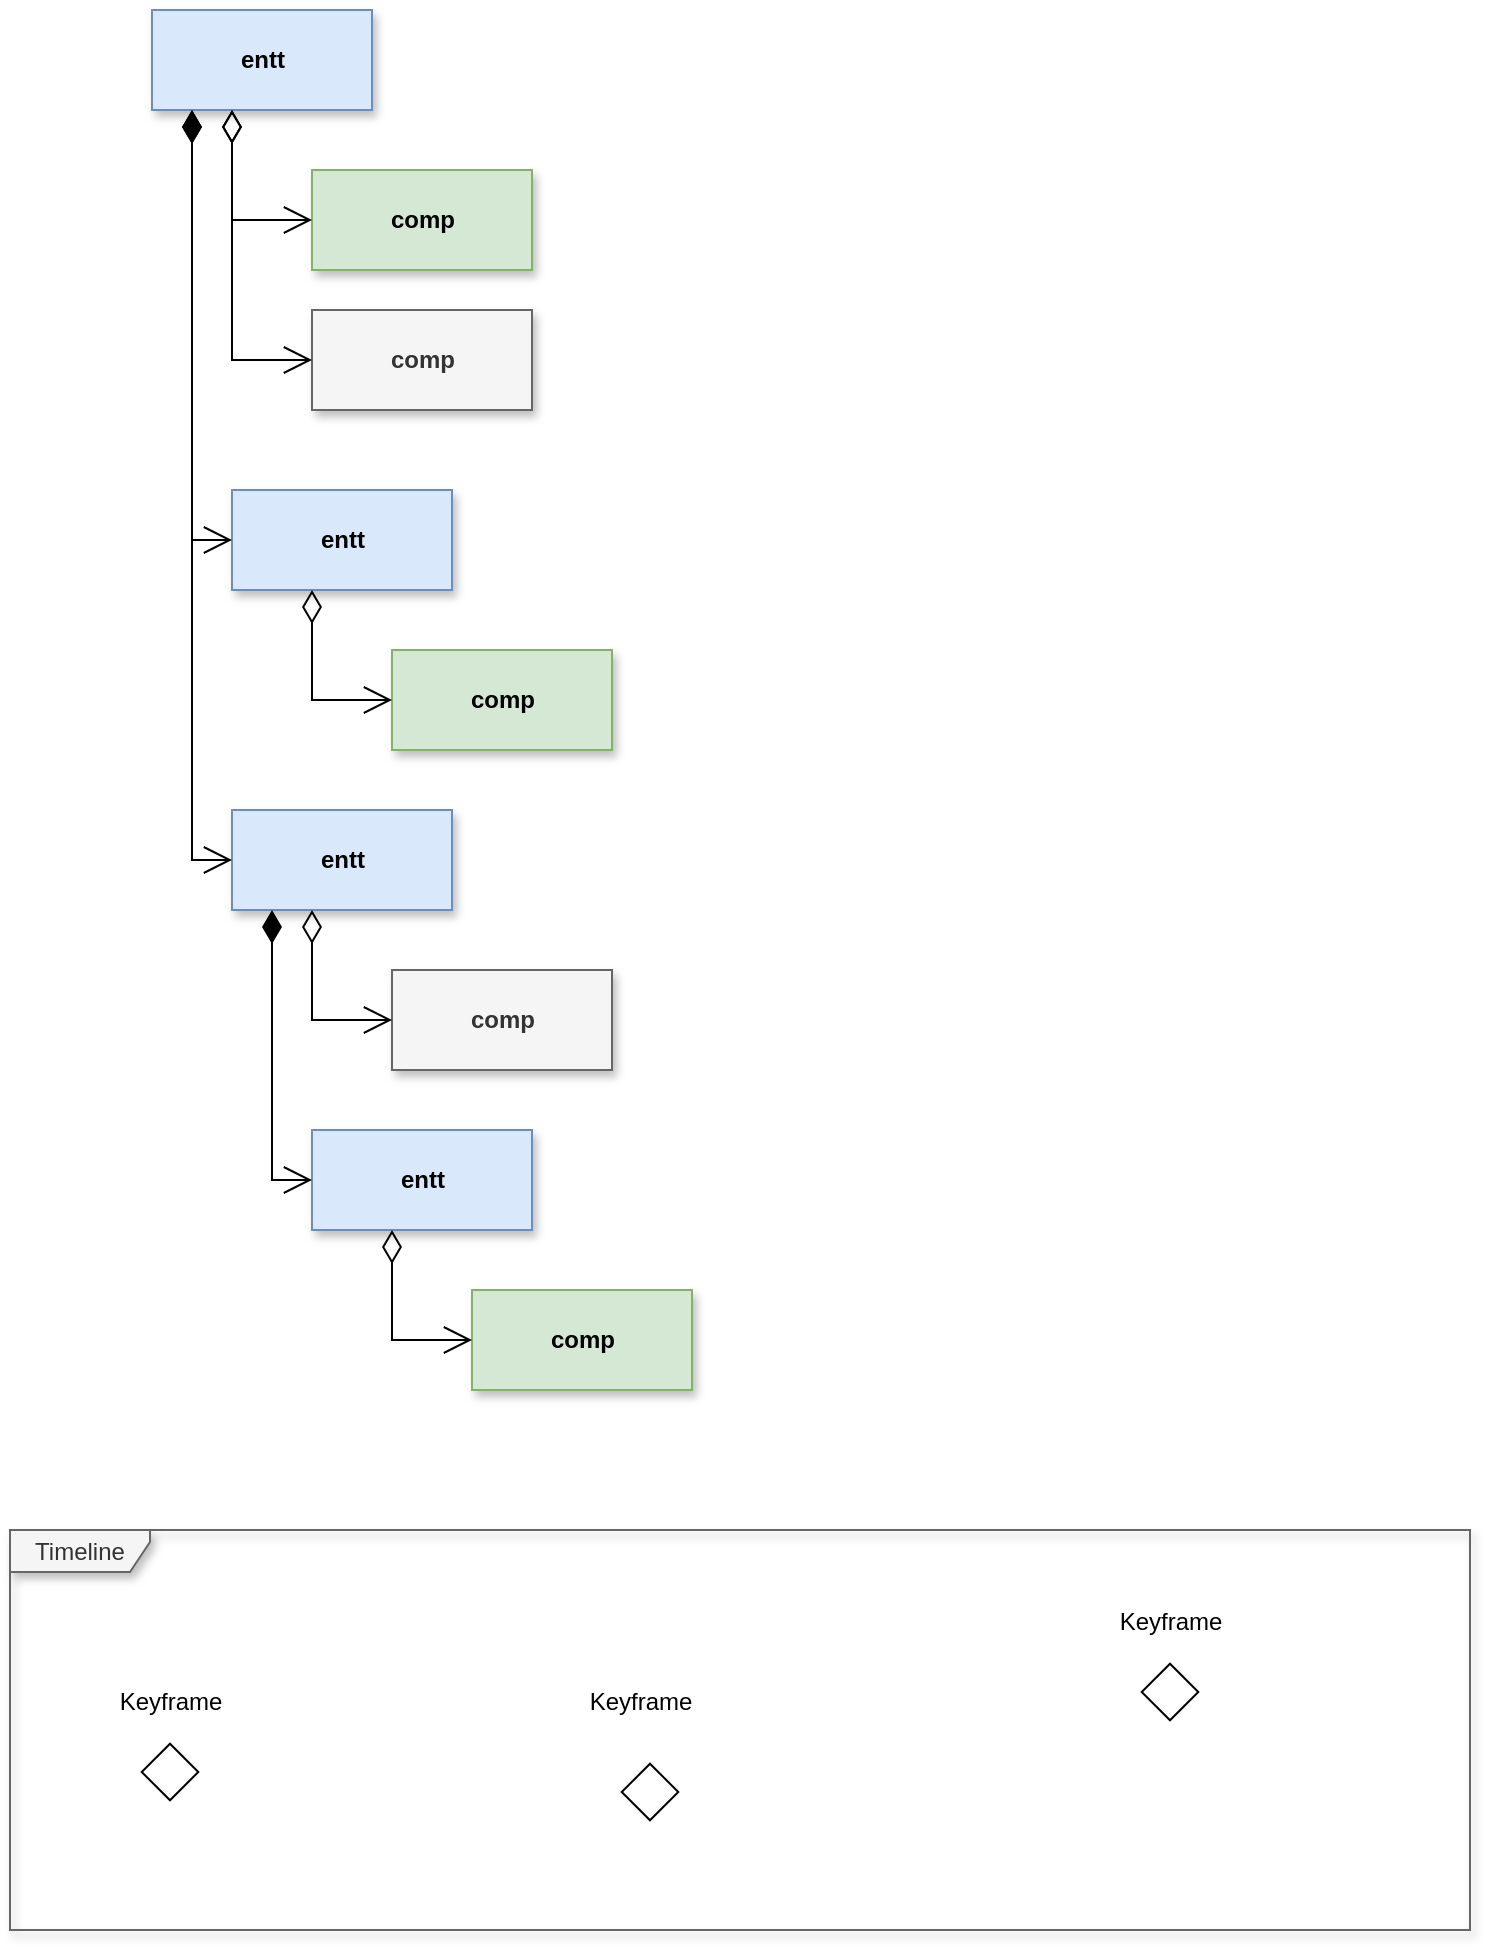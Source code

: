 <mxfile version="20.3.0" type="device"><diagram id="YZfP10Ap9fxgs-rTBBFN" name="ページ1"><mxGraphModel dx="785" dy="614" grid="1" gridSize="10" guides="1" tooltips="1" connect="1" arrows="1" fold="1" page="1" pageScale="1" pageWidth="827" pageHeight="1169" math="0" shadow="0"><root><mxCell id="0"/><mxCell id="1" parent="0"/><mxCell id="LmnfSeMdqUFnTboudMit-1" value="comp" style="html=1;fillColor=#d5e8d4;strokeColor=#82b366;fontStyle=1;shadow=1;" parent="1" vertex="1"><mxGeometry x="200" y="320" width="110" height="50" as="geometry"/></mxCell><mxCell id="LmnfSeMdqUFnTboudMit-5" value="entt" style="html=1;fillColor=#dae8fc;strokeColor=#6c8ebf;fontStyle=1;shadow=1;" parent="1" vertex="1"><mxGeometry x="120" y="240" width="110" height="50" as="geometry"/></mxCell><mxCell id="LmnfSeMdqUFnTboudMit-6" value="entt" style="html=1;fillColor=#dae8fc;strokeColor=#6c8ebf;fontStyle=1;shadow=1;" parent="1" vertex="1"><mxGeometry x="160" y="480" width="110" height="50" as="geometry"/></mxCell><mxCell id="LmnfSeMdqUFnTboudMit-7" value="entt" style="html=1;fillColor=#dae8fc;strokeColor=#6c8ebf;fontStyle=1;shadow=1;" parent="1" vertex="1"><mxGeometry x="160" y="640" width="110" height="50" as="geometry"/></mxCell><mxCell id="LmnfSeMdqUFnTboudMit-8" value="entt" style="html=1;fillColor=#dae8fc;strokeColor=#6c8ebf;fontStyle=1;shadow=1;" parent="1" vertex="1"><mxGeometry x="200" y="800" width="110" height="50" as="geometry"/></mxCell><mxCell id="LmnfSeMdqUFnTboudMit-9" value="comp" style="html=1;fillColor=#f5f5f5;strokeColor=#666666;fontStyle=1;shadow=1;fontColor=#333333;" parent="1" vertex="1"><mxGeometry x="240" y="720" width="110" height="50" as="geometry"/></mxCell><mxCell id="LmnfSeMdqUFnTboudMit-10" value="comp" style="html=1;fillColor=#f5f5f5;strokeColor=#666666;fontStyle=1;shadow=1;fontColor=#333333;" parent="1" vertex="1"><mxGeometry x="200" y="390" width="110" height="50" as="geometry"/></mxCell><mxCell id="LmnfSeMdqUFnTboudMit-11" value="comp" style="html=1;fillColor=#d5e8d4;strokeColor=#82b366;fontStyle=1;shadow=1;" parent="1" vertex="1"><mxGeometry x="240" y="560" width="110" height="50" as="geometry"/></mxCell><mxCell id="LmnfSeMdqUFnTboudMit-12" value="comp" style="html=1;fillColor=#d5e8d4;strokeColor=#82b366;fontStyle=1;shadow=1;" parent="1" vertex="1"><mxGeometry x="280" y="880" width="110" height="50" as="geometry"/></mxCell><mxCell id="LmnfSeMdqUFnTboudMit-13" value="" style="endArrow=open;html=1;endSize=12;startArrow=diamondThin;startSize=14;startFill=1;edgeStyle=elbowEdgeStyle;align=left;verticalAlign=bottom;rounded=0;" parent="1" source="LmnfSeMdqUFnTboudMit-5" target="LmnfSeMdqUFnTboudMit-6" edge="1"><mxGeometry x="-1" y="3" relative="1" as="geometry"><mxPoint x="330" y="580" as="sourcePoint"/><mxPoint x="490" y="580" as="targetPoint"/><Array as="points"><mxPoint x="140" y="400"/></Array></mxGeometry></mxCell><mxCell id="LmnfSeMdqUFnTboudMit-14" value="" style="endArrow=open;html=1;endSize=12;startArrow=diamondThin;startSize=14;startFill=1;edgeStyle=elbowEdgeStyle;align=left;verticalAlign=bottom;rounded=0;entryX=0;entryY=0.5;entryDx=0;entryDy=0;" parent="1" source="LmnfSeMdqUFnTboudMit-5" target="LmnfSeMdqUFnTboudMit-7" edge="1"><mxGeometry x="-1" y="3" relative="1" as="geometry"><mxPoint x="330" y="580" as="sourcePoint"/><mxPoint x="490" y="580" as="targetPoint"/><Array as="points"><mxPoint x="140" y="400"/></Array></mxGeometry></mxCell><mxCell id="LmnfSeMdqUFnTboudMit-15" value="" style="endArrow=open;html=1;endSize=12;startArrow=diamondThin;startSize=14;startFill=1;edgeStyle=elbowEdgeStyle;align=left;verticalAlign=bottom;rounded=0;entryX=0;entryY=0.5;entryDx=0;entryDy=0;" parent="1" source="LmnfSeMdqUFnTboudMit-7" target="LmnfSeMdqUFnTboudMit-8" edge="1"><mxGeometry x="-1" y="3" relative="1" as="geometry"><mxPoint x="60" y="620" as="sourcePoint"/><mxPoint x="160" y="665" as="targetPoint"/><Array as="points"><mxPoint x="180" y="760"/><mxPoint x="160" y="750"/></Array></mxGeometry></mxCell><mxCell id="LmnfSeMdqUFnTboudMit-16" value="" style="endArrow=open;html=1;endSize=12;startArrow=diamondThin;startSize=14;startFill=0;edgeStyle=elbowEdgeStyle;align=left;verticalAlign=bottom;rounded=0;entryX=0;entryY=0.5;entryDx=0;entryDy=0;" parent="1" source="LmnfSeMdqUFnTboudMit-5" target="LmnfSeMdqUFnTboudMit-1" edge="1"><mxGeometry x="-1" y="3" relative="1" as="geometry"><mxPoint x="250" y="410" as="sourcePoint"/><mxPoint x="410" y="410" as="targetPoint"/><Array as="points"><mxPoint x="160" y="330"/><mxPoint x="170" y="350"/></Array></mxGeometry></mxCell><mxCell id="LmnfSeMdqUFnTboudMit-17" value="" style="endArrow=open;html=1;endSize=12;startArrow=diamondThin;startSize=14;startFill=0;edgeStyle=elbowEdgeStyle;align=left;verticalAlign=bottom;rounded=0;" parent="1" source="LmnfSeMdqUFnTboudMit-5" target="LmnfSeMdqUFnTboudMit-10" edge="1"><mxGeometry x="-1" y="3" relative="1" as="geometry"><mxPoint x="250" y="410" as="sourcePoint"/><mxPoint x="410" y="410" as="targetPoint"/><Array as="points"><mxPoint x="160" y="380"/><mxPoint x="170" y="350"/></Array></mxGeometry></mxCell><mxCell id="LmnfSeMdqUFnTboudMit-18" value="" style="endArrow=open;html=1;endSize=12;startArrow=diamondThin;startSize=14;startFill=0;edgeStyle=elbowEdgeStyle;align=left;verticalAlign=bottom;rounded=0;" parent="1" source="LmnfSeMdqUFnTboudMit-6" target="LmnfSeMdqUFnTboudMit-11" edge="1"><mxGeometry x="-1" y="3" relative="1" as="geometry"><mxPoint x="250" y="410" as="sourcePoint"/><mxPoint x="410" y="410" as="targetPoint"/><Array as="points"><mxPoint x="200" y="585"/><mxPoint x="200" y="570"/><mxPoint x="180" y="530"/><mxPoint x="170" y="350"/></Array></mxGeometry></mxCell><mxCell id="LmnfSeMdqUFnTboudMit-19" value="" style="endArrow=open;html=1;endSize=12;startArrow=diamondThin;startSize=14;startFill=0;edgeStyle=elbowEdgeStyle;align=left;verticalAlign=bottom;rounded=0;" parent="1" source="LmnfSeMdqUFnTboudMit-7" target="LmnfSeMdqUFnTboudMit-9" edge="1"><mxGeometry x="-1" y="3" relative="1" as="geometry"><mxPoint x="250" y="410" as="sourcePoint"/><mxPoint x="410" y="410" as="targetPoint"/><Array as="points"><mxPoint x="200" y="745"/><mxPoint x="200" y="570"/><mxPoint x="180" y="530"/><mxPoint x="170" y="350"/></Array></mxGeometry></mxCell><mxCell id="LmnfSeMdqUFnTboudMit-20" value="" style="endArrow=open;html=1;endSize=12;startArrow=diamondThin;startSize=14;startFill=0;edgeStyle=elbowEdgeStyle;align=left;verticalAlign=bottom;rounded=0;" parent="1" source="LmnfSeMdqUFnTboudMit-8" target="LmnfSeMdqUFnTboudMit-12" edge="1"><mxGeometry x="-1" y="3" relative="1" as="geometry"><mxPoint x="250" y="410" as="sourcePoint"/><mxPoint x="410" y="410" as="targetPoint"/><Array as="points"><mxPoint x="240" y="905"/><mxPoint x="200" y="570"/><mxPoint x="180" y="530"/><mxPoint x="170" y="350"/></Array></mxGeometry></mxCell><mxCell id="LmnfSeMdqUFnTboudMit-21" value="" style="whiteSpace=wrap;html=1;aspect=fixed;rotation=45;" parent="1" vertex="1"><mxGeometry x="119" y="1111" width="20" height="20" as="geometry"/></mxCell><mxCell id="LmnfSeMdqUFnTboudMit-22" value="" style="whiteSpace=wrap;html=1;aspect=fixed;rotation=45;" parent="1" vertex="1"><mxGeometry x="359" y="1121" width="20" height="20" as="geometry"/></mxCell><mxCell id="LmnfSeMdqUFnTboudMit-23" value="" style="whiteSpace=wrap;html=1;aspect=fixed;rotation=45;" parent="1" vertex="1"><mxGeometry x="619" y="1071" width="20" height="20" as="geometry"/></mxCell><mxCell id="LmnfSeMdqUFnTboudMit-24" value="Keyframe" style="text;html=1;align=center;verticalAlign=middle;resizable=0;points=[];autosize=1;strokeColor=none;fillColor=none;" parent="1" vertex="1"><mxGeometry x="94" y="1071" width="70" height="30" as="geometry"/></mxCell><mxCell id="LmnfSeMdqUFnTboudMit-25" value="Keyframe" style="text;html=1;align=center;verticalAlign=middle;resizable=0;points=[];autosize=1;strokeColor=none;fillColor=none;" parent="1" vertex="1"><mxGeometry x="329" y="1071" width="70" height="30" as="geometry"/></mxCell><mxCell id="LmnfSeMdqUFnTboudMit-26" value="Keyframe" style="text;html=1;align=center;verticalAlign=middle;resizable=0;points=[];autosize=1;strokeColor=none;fillColor=none;" parent="1" vertex="1"><mxGeometry x="594" y="1031" width="70" height="30" as="geometry"/></mxCell><mxCell id="LmnfSeMdqUFnTboudMit-27" value="Timeline" style="shape=umlFrame;whiteSpace=wrap;html=1;shadow=1;fillColor=#f5f5f5;fontColor=#333333;strokeColor=#666666;width=70;height=21;" parent="1" vertex="1"><mxGeometry x="49" y="1000" width="730" height="200" as="geometry"/></mxCell></root></mxGraphModel></diagram></mxfile>